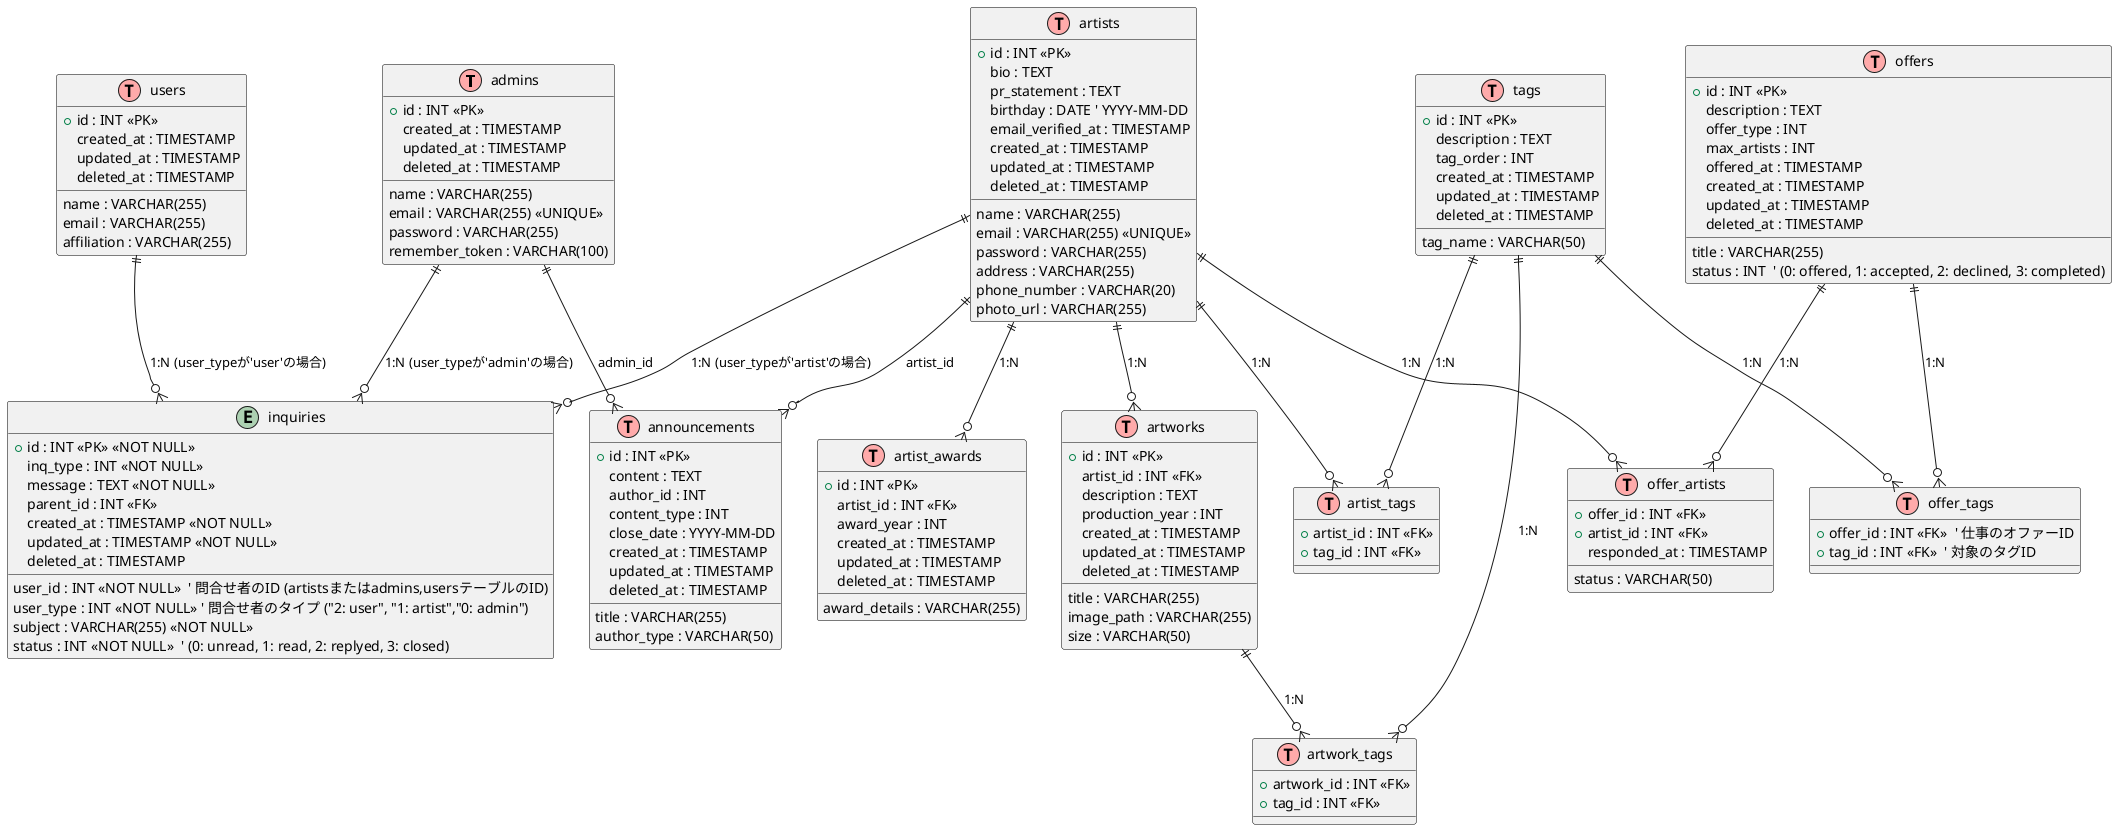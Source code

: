 @startuml

!define TABLE(x) entity x << (T,#FFAAAA) >>
!define COLUMN(x) entity x << (C,#FFAAAA) >>

skinparam class {
    BackgroundColor<<TABLE>> LightBlue
    BackgroundColor<<COLUMN>> White
    BorderColor Black
}

' 管理者テーブル
TABLE(admins) {
    +id : INT <<PK>>
    name : VARCHAR(255)
    email : VARCHAR(255) <<UNIQUE>>
    password : VARCHAR(255)
    remember_token : VARCHAR(100)
    created_at : TIMESTAMP
    updated_at : TIMESTAMP
    deleted_at : TIMESTAMP
}

' 一般ユーザーテーブル
TABLE(users) {
    +id : INT <<PK>>
    name : VARCHAR(255)
    email : VARCHAR(255)
    affiliation : VARCHAR(255)
    created_at : TIMESTAMP
    updated_at : TIMESTAMP
    deleted_at : TIMESTAMP
}

' アーティストテーブル
TABLE(artists) {
    +id : INT <<PK>>
    name : VARCHAR(255)
    email : VARCHAR(255) <<UNIQUE>>
    password : VARCHAR(255)
    bio : TEXT
    pr_statement : TEXT
    address : VARCHAR(255)
    birthday : DATE ' YYYY-MM-DD
    phone_number : VARCHAR(20)
    photo_url : VARCHAR(255)
    email_verified_at : TIMESTAMP
    created_at : TIMESTAMP
    updated_at : TIMESTAMP
    deleted_at : TIMESTAMP
}

' アートワークテーブル
TABLE(artworks) {
    +id : INT <<PK>>
    artist_id : INT <<FK>>
    title : VARCHAR(255)
    description : TEXT
    image_path : VARCHAR(255)
    production_year : INT
    size : VARCHAR(50)
    created_at : TIMESTAMP
    updated_at : TIMESTAMP
    deleted_at : TIMESTAMP
}

' タグテーブル
TABLE(tags) {
    +id : INT <<PK>>
    tag_name : VARCHAR(50)
    description : TEXT
    tag_order : INT
    created_at : TIMESTAMP
    updated_at : TIMESTAMP
    deleted_at : TIMESTAMP
}

' 受賞歴テーブル
TABLE(artist_awards) {
    +id : INT <<PK>>
    artist_id : INT <<FK>>
    award_year : INT
    award_details : VARCHAR(255)
    created_at : TIMESTAMP
    updated_at : TIMESTAMP
    deleted_at : TIMESTAMP
}

' お知らせテーブル
TABLE(announcements) {
    +id : INT <<PK>>
    title : VARCHAR(255)
    content : TEXT
    author_type : VARCHAR(50)
    author_id : INT
    content_type : INT
    close_date : YYYY-MM-DD
    created_at : TIMESTAMP
    updated_at : TIMESTAMP
    deleted_at : TIMESTAMP
}

' 仕事のオファーテーブル
TABLE(offers) {
    +id : INT <<PK>>
    title : VARCHAR(255)
    description : TEXT
    offer_type : INT
    status : INT  ' (0: offered, 1: accepted, 2: declined, 3: completed)
    max_artists : INT
    offered_at : TIMESTAMP
    created_at : TIMESTAMP
    updated_at : TIMESTAMP
    deleted_at : TIMESTAMP
}

' オファーされたアーティストを管理するテーブル
TABLE(offer_artists) {
    +offer_id : INT <<FK>>
    +artist_id : INT <<FK>>
    responded_at : TIMESTAMP
    status : VARCHAR(50)
}

' オファーされたタグ（作風）を管理するテーブル
TABLE(offer_tags) {
    +offer_id : INT <<FK>>  ' 仕事のオファーID
    +tag_id : INT <<FK>>  ' 対象のタグID
}

' 問合せ管理テーブル

entity "inquiries" as inquiries {
    +id : INT <<PK>> <<NOT NULL>>
    user_id : INT <<NOT NULL>>  ' 問合せ者のID (artistsまたはadmins,usersテーブルのID)
    user_type : INT <<NOT NULL>> ' 問合せ者のタイプ ("2: user", "1: artist","0: admin")
    inq_type : INT <<NOT NULL>>
    subject : VARCHAR(255) <<NOT NULL>>
    message : TEXT <<NOT NULL>>
    status : INT <<NOT NULL>>  ' (0: unread, 1: read, 2: replyed, 3: closed)
    parent_id : INT <<FK>>
    created_at : TIMESTAMP <<NOT NULL>>
    updated_at : TIMESTAMP <<NOT NULL>>
    deleted_at : TIMESTAMP 
}



' 中間テーブル (アートワークとタグのリレーションを表現)
TABLE(artwork_tags) {
    +artwork_id : INT <<FK>>
    +tag_id : INT <<FK>>
}

' 中間テーブル (アーティストとタグのリレーションを表現)
TABLE(artist_tags) {
    +artist_id : INT <<FK>>
    +tag_id : INT <<FK>>
}


' テーブル間のリレーション
artists ||--o{ artworks : "1:N"
artworks ||--o{ artwork_tags : "1:N"
tags ||--o{ artwork_tags : "1:N"
artists ||--o{ artist_tags : "1:N"
tags ||--o{ artist_tags : "1:N"
admins ||--o{ announcements : "admin_id"
artists ||--o{ announcements : "artist_id"
offers ||--o{ offer_artists : "1:N"
artists ||--o{ offer_artists : "1:N"
offers ||--o{ offer_tags : "1:N"
tags ||--o{ offer_tags : "1:N"
artists ||--o{ artist_awards : "1:N"
artists ||--o{ inquiries : "1:N (user_typeが'artist'の場合)"
users ||--o{ inquiries : "1:N (user_typeが'user'の場合)"
admins ||--o{ inquiries : "1:N (user_typeが'admin'の場合)"
@enduml
